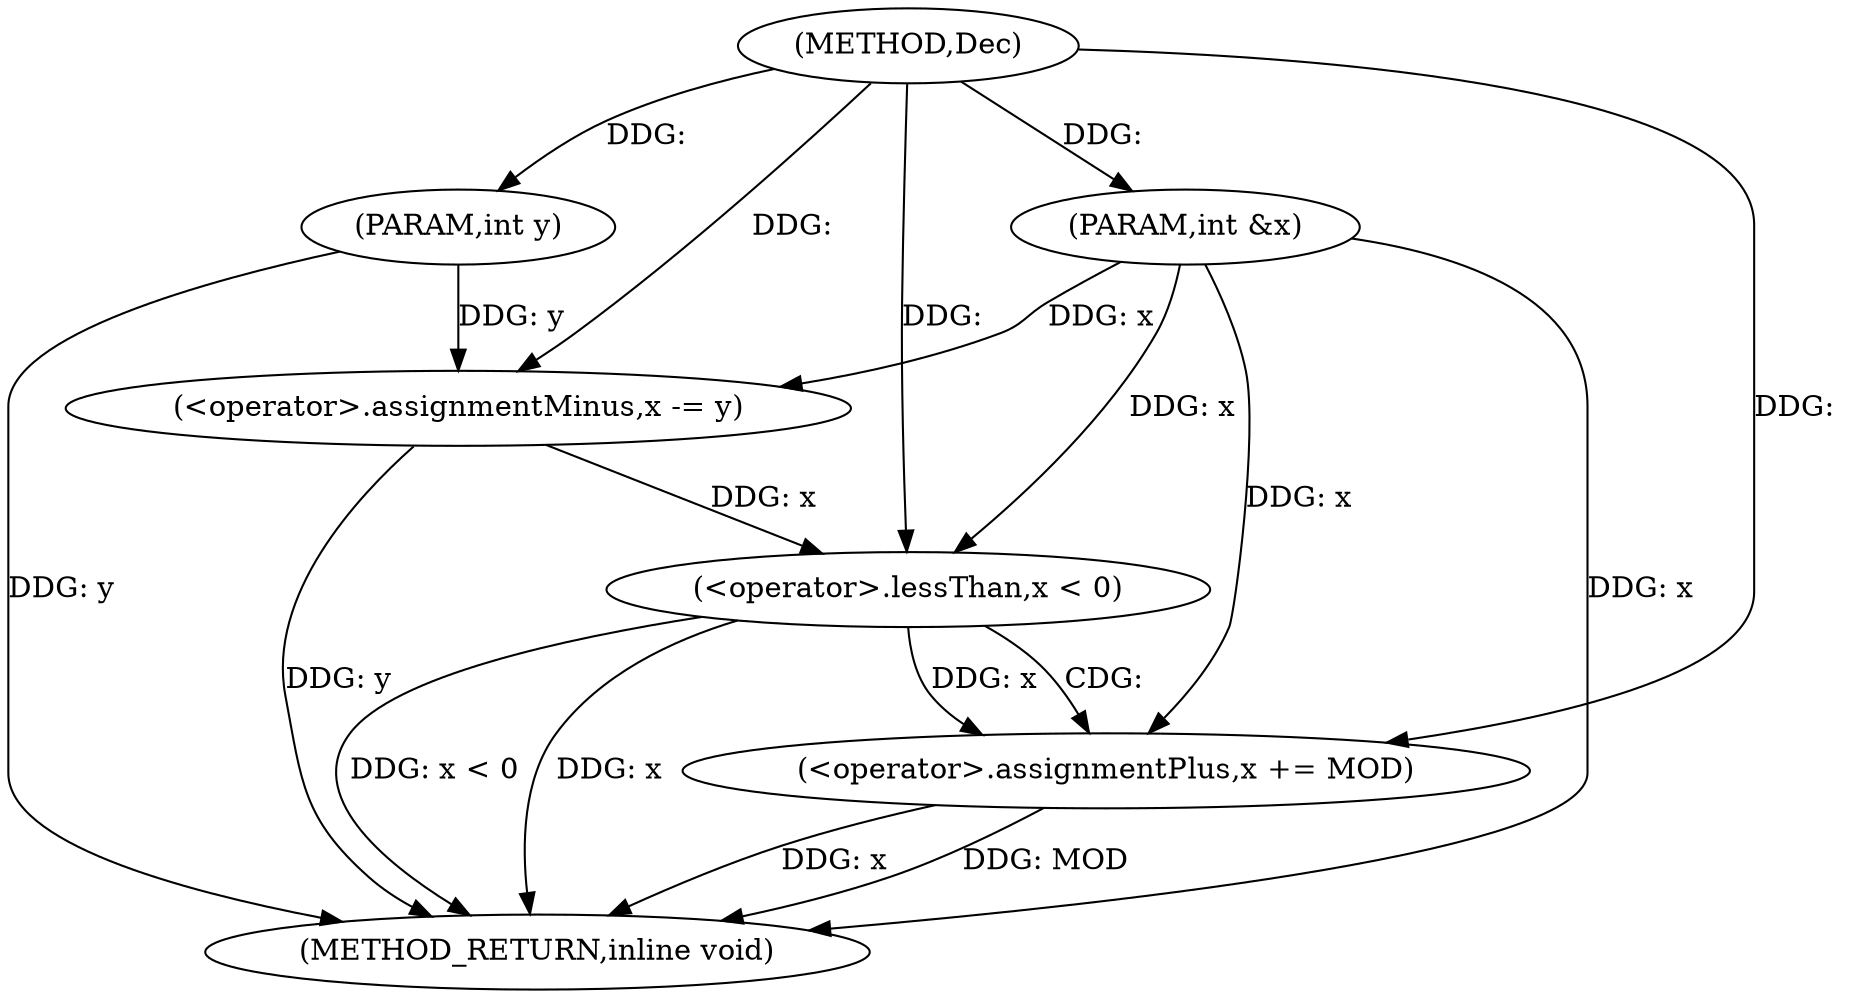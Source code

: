 digraph "Dec" {  
"1000170" [label = "(METHOD,Dec)" ]
"1000184" [label = "(METHOD_RETURN,inline void)" ]
"1000171" [label = "(PARAM,int &x)" ]
"1000172" [label = "(PARAM,int y)" ]
"1000174" [label = "(<operator>.assignmentMinus,x -= y)" ]
"1000178" [label = "(<operator>.lessThan,x < 0)" ]
"1000181" [label = "(<operator>.assignmentPlus,x += MOD)" ]
  "1000171" -> "1000184"  [ label = "DDG: x"] 
  "1000172" -> "1000184"  [ label = "DDG: y"] 
  "1000174" -> "1000184"  [ label = "DDG: y"] 
  "1000178" -> "1000184"  [ label = "DDG: x"] 
  "1000178" -> "1000184"  [ label = "DDG: x < 0"] 
  "1000181" -> "1000184"  [ label = "DDG: x"] 
  "1000181" -> "1000184"  [ label = "DDG: MOD"] 
  "1000170" -> "1000171"  [ label = "DDG: "] 
  "1000170" -> "1000172"  [ label = "DDG: "] 
  "1000172" -> "1000174"  [ label = "DDG: y"] 
  "1000170" -> "1000174"  [ label = "DDG: "] 
  "1000171" -> "1000174"  [ label = "DDG: x"] 
  "1000170" -> "1000181"  [ label = "DDG: "] 
  "1000174" -> "1000178"  [ label = "DDG: x"] 
  "1000171" -> "1000178"  [ label = "DDG: x"] 
  "1000170" -> "1000178"  [ label = "DDG: "] 
  "1000178" -> "1000181"  [ label = "DDG: x"] 
  "1000171" -> "1000181"  [ label = "DDG: x"] 
  "1000178" -> "1000181"  [ label = "CDG: "] 
}

